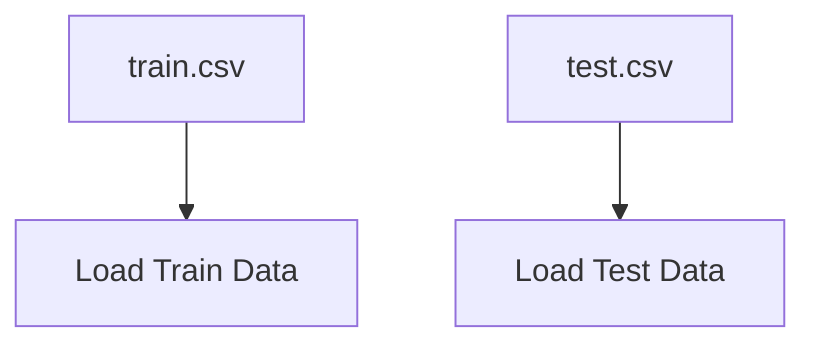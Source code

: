 flowchart TD
    A1["train.csv"]:::dataSource --> B1["Load Train Data"]
    A2["test.csv"]:::dataSource --> B2["Load Test Data"]